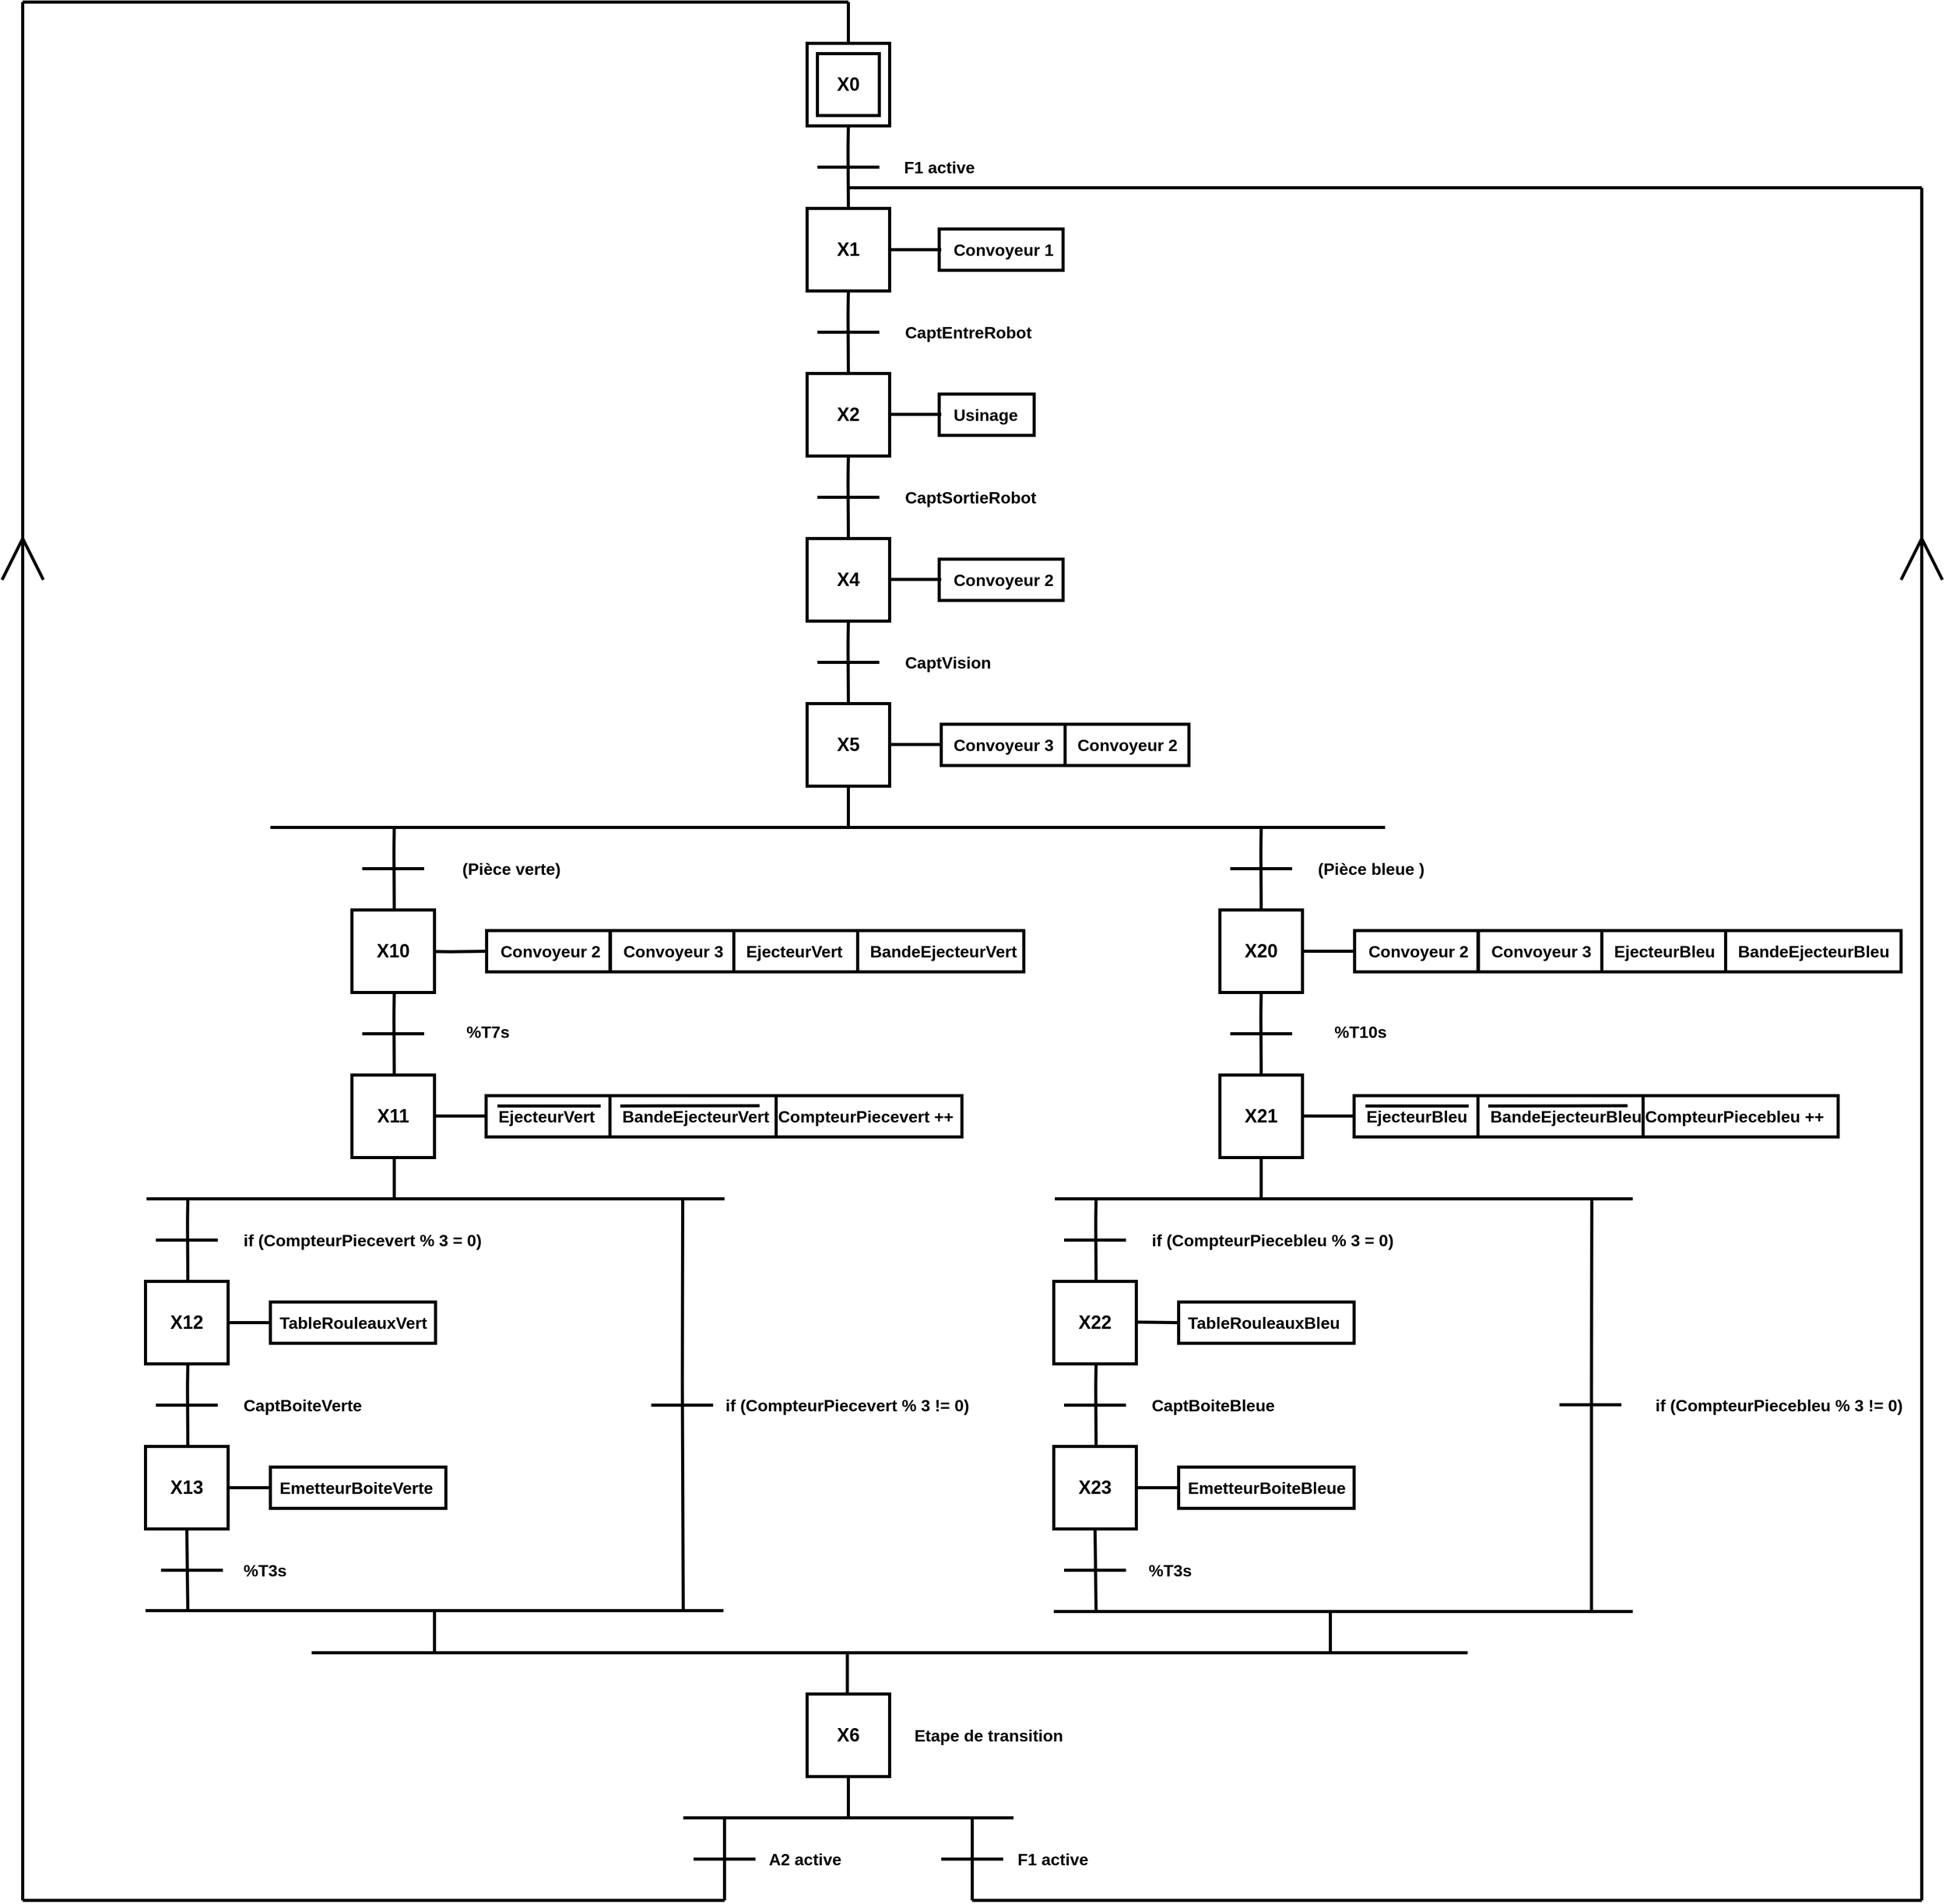 <mxfile version="12.9.14" type="github">
  <diagram id="Fqww_011EZnbAC1PvDVR" name="Page-1">
    <mxGraphModel dx="2903" dy="2167" grid="1" gridSize="10" guides="1" tooltips="1" connect="1" arrows="1" fold="1" page="1" pageScale="1" pageWidth="827" pageHeight="1169" math="0" shadow="0">
      <root>
        <object label="" id="0">
          <mxCell />
        </object>
        <mxCell id="1" parent="0" />
        <mxCell id="l0feJrEmPDSzG2131Ykb-13" value="" style="edgeStyle=orthogonalEdgeStyle;rounded=0;orthogonalLoop=1;jettySize=auto;html=1;strokeWidth=3;fontStyle=1" parent="1" target="pG-HJHoj7xEh51rD5Gyk-65" edge="1">
          <mxGeometry relative="1" as="geometry">
            <mxPoint x="10" y="-40" as="sourcePoint" />
          </mxGeometry>
        </mxCell>
        <mxCell id="uFdm-P2WvE3M775zOYVF-7" value="" style="rounded=0;whiteSpace=wrap;html=1;fillColor=none;gradientColor=none;strokeWidth=3;fontStyle=1" parent="1" vertex="1">
          <mxGeometry x="129.0" y="-60" width="120" height="40" as="geometry" />
        </mxCell>
        <mxCell id="pG-HJHoj7xEh51rD5Gyk-8" value="" style="group;strokeWidth=3;fontStyle=1" parent="1" vertex="1" connectable="0">
          <mxGeometry x="320" y="-920" width="80" height="80" as="geometry" />
        </mxCell>
        <mxCell id="pG-HJHoj7xEh51rD5Gyk-7" value="" style="whiteSpace=wrap;html=1;aspect=fixed;strokeWidth=3;fontStyle=1" parent="pG-HJHoj7xEh51rD5Gyk-8" vertex="1">
          <mxGeometry width="80" height="80" as="geometry" />
        </mxCell>
        <mxCell id="pG-HJHoj7xEh51rD5Gyk-1" value="" style="whiteSpace=wrap;html=1;aspect=fixed;strokeWidth=3;fontStyle=1" parent="pG-HJHoj7xEh51rD5Gyk-8" vertex="1">
          <mxGeometry x="10" y="10" width="60" height="60" as="geometry" />
        </mxCell>
        <mxCell id="pG-HJHoj7xEh51rD5Gyk-20" value="&lt;font size=&quot;1&quot;&gt;&lt;span style=&quot;font-size: 18px&quot;&gt;X0&lt;/span&gt;&lt;/font&gt;" style="text;html=1;strokeColor=none;fillColor=none;align=center;verticalAlign=middle;whiteSpace=wrap;rounded=0;strokeWidth=3;fontStyle=1" parent="pG-HJHoj7xEh51rD5Gyk-8" vertex="1">
          <mxGeometry x="20" y="30" width="40" height="20" as="geometry" />
        </mxCell>
        <mxCell id="pG-HJHoj7xEh51rD5Gyk-9" value="" style="endArrow=none;html=1;entryX=0.5;entryY=1;entryDx=0;entryDy=0;exitX=0.5;exitY=0;exitDx=0;exitDy=0;strokeWidth=3;fontStyle=1" parent="1" source="pG-HJHoj7xEh51rD5Gyk-10" target="pG-HJHoj7xEh51rD5Gyk-7" edge="1">
          <mxGeometry width="50" height="50" relative="1" as="geometry">
            <mxPoint x="360" y="-800" as="sourcePoint" />
            <mxPoint x="359.66" y="-840" as="targetPoint" />
            <Array as="points">
              <mxPoint x="359.66" y="-820" />
            </Array>
          </mxGeometry>
        </mxCell>
        <mxCell id="pG-HJHoj7xEh51rD5Gyk-10" value="" style="whiteSpace=wrap;html=1;aspect=fixed;strokeWidth=3;fontStyle=1" parent="1" vertex="1">
          <mxGeometry x="320.0" y="-760" width="80" height="80" as="geometry" />
        </mxCell>
        <mxCell id="pG-HJHoj7xEh51rD5Gyk-11" value="" style="endArrow=none;html=1;strokeWidth=3;fontStyle=1" parent="1" edge="1">
          <mxGeometry width="50" height="50" relative="1" as="geometry">
            <mxPoint x="330" y="-800" as="sourcePoint" />
            <mxPoint x="390" y="-800" as="targetPoint" />
          </mxGeometry>
        </mxCell>
        <mxCell id="pG-HJHoj7xEh51rD5Gyk-12" value="" style="endArrow=none;html=1;entryX=0.5;entryY=1;entryDx=0;entryDy=0;exitX=0.5;exitY=0;exitDx=0;exitDy=0;strokeWidth=3;fontStyle=1" parent="1" source="pG-HJHoj7xEh51rD5Gyk-13" edge="1">
          <mxGeometry width="50" height="50" relative="1" as="geometry">
            <mxPoint x="360" y="-640" as="sourcePoint" />
            <mxPoint x="360" y="-680" as="targetPoint" />
            <Array as="points">
              <mxPoint x="359.66" y="-660" />
            </Array>
          </mxGeometry>
        </mxCell>
        <mxCell id="pG-HJHoj7xEh51rD5Gyk-13" value="" style="whiteSpace=wrap;html=1;aspect=fixed;strokeWidth=3;fontStyle=1" parent="1" vertex="1">
          <mxGeometry x="320.0" y="-600" width="80" height="80" as="geometry" />
        </mxCell>
        <mxCell id="pG-HJHoj7xEh51rD5Gyk-14" value="" style="endArrow=none;html=1;strokeWidth=3;fontStyle=1" parent="1" edge="1">
          <mxGeometry width="50" height="50" relative="1" as="geometry">
            <mxPoint x="330" y="-640" as="sourcePoint" />
            <mxPoint x="390" y="-640" as="targetPoint" />
          </mxGeometry>
        </mxCell>
        <mxCell id="pG-HJHoj7xEh51rD5Gyk-19" value="&lt;font style=&quot;font-size: 16px&quot;&gt;F1 active&lt;/font&gt;" style="text;html=1;strokeColor=none;fillColor=none;align=left;verticalAlign=middle;whiteSpace=wrap;rounded=0;strokeWidth=3;fontStyle=1" parent="1" vertex="1">
          <mxGeometry x="412" y="-810" width="148" height="20" as="geometry" />
        </mxCell>
        <mxCell id="pG-HJHoj7xEh51rD5Gyk-21" value="&lt;font size=&quot;1&quot;&gt;&lt;span style=&quot;font-size: 18px&quot;&gt;X1&lt;/span&gt;&lt;/font&gt;" style="text;html=1;strokeColor=none;fillColor=none;align=center;verticalAlign=middle;whiteSpace=wrap;rounded=0;strokeWidth=3;fontStyle=1" parent="1" vertex="1">
          <mxGeometry x="340" y="-730" width="40" height="20" as="geometry" />
        </mxCell>
        <mxCell id="pG-HJHoj7xEh51rD5Gyk-22" value="&lt;font size=&quot;1&quot;&gt;&lt;span style=&quot;font-size: 18px&quot;&gt;X2&lt;/span&gt;&lt;/font&gt;" style="text;html=1;strokeColor=none;fillColor=none;align=center;verticalAlign=middle;whiteSpace=wrap;rounded=0;strokeWidth=3;fontStyle=1" parent="1" vertex="1">
          <mxGeometry x="340" y="-570" width="40" height="20" as="geometry" />
        </mxCell>
        <mxCell id="pG-HJHoj7xEh51rD5Gyk-28" value="" style="endArrow=none;html=1;strokeWidth=3;exitX=0.5;exitY=0;exitDx=0;exitDy=0;fontStyle=1" parent="1" source="pG-HJHoj7xEh51rD5Gyk-7" edge="1">
          <mxGeometry width="50" height="50" relative="1" as="geometry">
            <mxPoint x="362" y="-930" as="sourcePoint" />
            <mxPoint x="360" y="-960" as="targetPoint" />
          </mxGeometry>
        </mxCell>
        <mxCell id="pG-HJHoj7xEh51rD5Gyk-30" value="" style="endArrow=none;html=1;strokeWidth=3;fontStyle=1" parent="1" edge="1">
          <mxGeometry width="50" height="50" relative="1" as="geometry">
            <mxPoint x="-440" y="-960" as="sourcePoint" />
            <mxPoint x="360" y="-960" as="targetPoint" />
          </mxGeometry>
        </mxCell>
        <mxCell id="pG-HJHoj7xEh51rD5Gyk-32" value="&lt;font style=&quot;font-size: 16px&quot;&gt;Convoyeur 1&lt;/font&gt;" style="text;html=1;strokeColor=none;fillColor=none;align=left;verticalAlign=middle;whiteSpace=wrap;rounded=0;strokeWidth=3;fontStyle=1" parent="1" vertex="1">
          <mxGeometry x="460" y="-730" width="236" height="20" as="geometry" />
        </mxCell>
        <mxCell id="pG-HJHoj7xEh51rD5Gyk-33" value="" style="endArrow=none;html=1;strokeWidth=3;fontStyle=1" parent="1" edge="1">
          <mxGeometry width="50" height="50" relative="1" as="geometry">
            <mxPoint x="400" y="-720" as="sourcePoint" />
            <mxPoint x="450" y="-720" as="targetPoint" />
          </mxGeometry>
        </mxCell>
        <mxCell id="pG-HJHoj7xEh51rD5Gyk-35" value="&lt;font style=&quot;font-size: 16px&quot;&gt;CaptEntreRobot&lt;br&gt;&lt;/font&gt;" style="text;html=1;strokeColor=none;fillColor=none;align=left;verticalAlign=middle;whiteSpace=wrap;rounded=0;strokeWidth=3;fontStyle=1" parent="1" vertex="1">
          <mxGeometry x="413" y="-650" width="236" height="20" as="geometry" />
        </mxCell>
        <mxCell id="pG-HJHoj7xEh51rD5Gyk-36" value="" style="endArrow=none;html=1;strokeWidth=3;fontStyle=1" parent="1" edge="1">
          <mxGeometry width="50" height="50" relative="1" as="geometry">
            <mxPoint x="400" y="-560.34" as="sourcePoint" />
            <mxPoint x="450" y="-560.34" as="targetPoint" />
          </mxGeometry>
        </mxCell>
        <mxCell id="pG-HJHoj7xEh51rD5Gyk-37" value="&lt;font style=&quot;font-size: 16px&quot;&gt;Usinage&lt;/font&gt;" style="text;html=1;strokeColor=none;fillColor=none;align=left;verticalAlign=middle;whiteSpace=wrap;rounded=0;strokeWidth=3;fontStyle=1" parent="1" vertex="1">
          <mxGeometry x="460" y="-570" width="80" height="20" as="geometry" />
        </mxCell>
        <mxCell id="pG-HJHoj7xEh51rD5Gyk-39" value="" style="endArrow=none;html=1;entryX=0.5;entryY=1;entryDx=0;entryDy=0;exitX=0.5;exitY=0;exitDx=0;exitDy=0;strokeWidth=3;fontStyle=1" parent="1" source="pG-HJHoj7xEh51rD5Gyk-40" edge="1">
          <mxGeometry width="50" height="50" relative="1" as="geometry">
            <mxPoint x="360" y="-480" as="sourcePoint" />
            <mxPoint x="360" y="-520.0" as="targetPoint" />
            <Array as="points">
              <mxPoint x="359.66" y="-500" />
            </Array>
          </mxGeometry>
        </mxCell>
        <mxCell id="pG-HJHoj7xEh51rD5Gyk-40" value="" style="whiteSpace=wrap;html=1;aspect=fixed;strokeWidth=3;fontStyle=1" parent="1" vertex="1">
          <mxGeometry x="320.0" y="-440" width="80" height="80" as="geometry" />
        </mxCell>
        <mxCell id="pG-HJHoj7xEh51rD5Gyk-41" value="" style="endArrow=none;html=1;strokeWidth=3;fontStyle=1" parent="1" edge="1">
          <mxGeometry width="50" height="50" relative="1" as="geometry">
            <mxPoint x="330" y="-480.0" as="sourcePoint" />
            <mxPoint x="390" y="-480.0" as="targetPoint" />
          </mxGeometry>
        </mxCell>
        <mxCell id="pG-HJHoj7xEh51rD5Gyk-42" value="&lt;font size=&quot;1&quot;&gt;&lt;span style=&quot;font-size: 18px&quot;&gt;X4&lt;/span&gt;&lt;/font&gt;" style="text;html=1;strokeColor=none;fillColor=none;align=center;verticalAlign=middle;whiteSpace=wrap;rounded=0;strokeWidth=3;fontStyle=1" parent="1" vertex="1">
          <mxGeometry x="340" y="-410" width="40" height="20" as="geometry" />
        </mxCell>
        <mxCell id="pG-HJHoj7xEh51rD5Gyk-43" value="&lt;font style=&quot;font-size: 16px&quot;&gt;CaptSortieRobot&lt;br&gt;&lt;/font&gt;" style="text;html=1;strokeColor=none;fillColor=none;align=left;verticalAlign=middle;whiteSpace=wrap;rounded=0;strokeWidth=3;fontStyle=1" parent="1" vertex="1">
          <mxGeometry x="413" y="-490" width="236" height="20" as="geometry" />
        </mxCell>
        <mxCell id="pG-HJHoj7xEh51rD5Gyk-44" value="" style="endArrow=none;html=1;strokeWidth=3;fontStyle=1" parent="1" edge="1">
          <mxGeometry width="50" height="50" relative="1" as="geometry">
            <mxPoint x="400" y="-400.34" as="sourcePoint" />
            <mxPoint x="450" y="-400.34" as="targetPoint" />
          </mxGeometry>
        </mxCell>
        <mxCell id="pG-HJHoj7xEh51rD5Gyk-45" value="&lt;font style=&quot;font-size: 16px&quot;&gt;Convoyeur 2&lt;/font&gt;" style="text;html=1;strokeColor=none;fillColor=none;align=left;verticalAlign=middle;whiteSpace=wrap;rounded=0;strokeWidth=3;fontStyle=1" parent="1" vertex="1">
          <mxGeometry x="460" y="-410" width="110" height="20" as="geometry" />
        </mxCell>
        <mxCell id="pG-HJHoj7xEh51rD5Gyk-56" value="" style="endArrow=none;html=1;strokeWidth=3;entryX=0.5;entryY=1;entryDx=0;entryDy=0;fontStyle=1" parent="1" target="pG-HJHoj7xEh51rD5Gyk-47" edge="1">
          <mxGeometry width="50" height="50" relative="1" as="geometry">
            <mxPoint x="360" y="-160" as="sourcePoint" />
            <mxPoint x="370" y="-180" as="targetPoint" />
          </mxGeometry>
        </mxCell>
        <mxCell id="pG-HJHoj7xEh51rD5Gyk-58" value="" style="endArrow=none;html=1;strokeWidth=3;fontStyle=1" parent="1" edge="1">
          <mxGeometry width="50" height="50" relative="1" as="geometry">
            <mxPoint x="-200" y="-160" as="sourcePoint" />
            <mxPoint x="880" y="-160" as="targetPoint" />
          </mxGeometry>
        </mxCell>
        <mxCell id="pG-HJHoj7xEh51rD5Gyk-59" value="" style="endArrow=none;html=1;entryX=0.5;entryY=1;entryDx=0;entryDy=0;exitX=0.5;exitY=0;exitDx=0;exitDy=0;strokeWidth=3;fontStyle=1" parent="1" edge="1">
          <mxGeometry width="50" height="50" relative="1" as="geometry">
            <mxPoint x="-80" y="-80" as="sourcePoint" />
            <mxPoint x="-80" y="-160" as="targetPoint" />
            <Array as="points">
              <mxPoint x="-80.34" y="-140" />
            </Array>
          </mxGeometry>
        </mxCell>
        <mxCell id="pG-HJHoj7xEh51rD5Gyk-60" value="" style="whiteSpace=wrap;html=1;aspect=fixed;strokeWidth=3;fontStyle=1" parent="1" vertex="1">
          <mxGeometry x="-121.0" y="-80" width="80" height="80" as="geometry" />
        </mxCell>
        <mxCell id="pG-HJHoj7xEh51rD5Gyk-61" value="" style="endArrow=none;html=1;strokeWidth=3;fontStyle=1" parent="1" edge="1">
          <mxGeometry width="50" height="50" relative="1" as="geometry">
            <mxPoint x="-111" y="-120" as="sourcePoint" />
            <mxPoint x="-51" y="-120" as="targetPoint" />
          </mxGeometry>
        </mxCell>
        <mxCell id="pG-HJHoj7xEh51rD5Gyk-62" value="" style="endArrow=none;html=1;entryX=0.5;entryY=1;entryDx=0;entryDy=0;exitX=0.5;exitY=0;exitDx=0;exitDy=0;strokeWidth=3;fontStyle=1" parent="1" edge="1">
          <mxGeometry width="50" height="50" relative="1" as="geometry">
            <mxPoint x="-80" y="80" as="sourcePoint" />
            <mxPoint x="-80" as="targetPoint" />
            <Array as="points">
              <mxPoint x="-80.34" y="20" />
            </Array>
          </mxGeometry>
        </mxCell>
        <mxCell id="pG-HJHoj7xEh51rD5Gyk-63" value="" style="whiteSpace=wrap;html=1;aspect=fixed;strokeWidth=3;fontStyle=1" parent="1" vertex="1">
          <mxGeometry x="-121.0" y="80" width="80" height="80" as="geometry" />
        </mxCell>
        <mxCell id="pG-HJHoj7xEh51rD5Gyk-64" value="" style="endArrow=none;html=1;strokeWidth=3;fontStyle=1" parent="1" edge="1">
          <mxGeometry width="50" height="50" relative="1" as="geometry">
            <mxPoint x="-111" y="40" as="sourcePoint" />
            <mxPoint x="-51" y="40" as="targetPoint" />
          </mxGeometry>
        </mxCell>
        <mxCell id="pG-HJHoj7xEh51rD5Gyk-65" value="&lt;font size=&quot;1&quot;&gt;&lt;span style=&quot;font-size: 18px&quot;&gt;X10&lt;/span&gt;&lt;/font&gt;" style="text;html=1;strokeColor=none;fillColor=none;align=center;verticalAlign=middle;whiteSpace=wrap;rounded=0;strokeWidth=3;fontStyle=1" parent="1" vertex="1">
          <mxGeometry x="-101" y="-50" width="40" height="20" as="geometry" />
        </mxCell>
        <mxCell id="pG-HJHoj7xEh51rD5Gyk-66" value="&lt;font size=&quot;1&quot;&gt;&lt;span style=&quot;font-size: 18px&quot;&gt;X11&lt;/span&gt;&lt;/font&gt;" style="text;html=1;strokeColor=none;fillColor=none;align=center;verticalAlign=middle;whiteSpace=wrap;rounded=0;strokeWidth=3;fontStyle=1" parent="1" vertex="1">
          <mxGeometry x="-101" y="110" width="40" height="20" as="geometry" />
        </mxCell>
        <mxCell id="pG-HJHoj7xEh51rD5Gyk-67" value="&lt;span style=&quot;font-size: 16px&quot;&gt;(Pièce verte)&lt;/span&gt;" style="text;html=1;strokeColor=none;fillColor=none;align=left;verticalAlign=middle;whiteSpace=wrap;rounded=0;strokeWidth=3;fontStyle=1" parent="1" vertex="1">
          <mxGeometry x="-16" y="-130" width="205" height="20" as="geometry" />
        </mxCell>
        <mxCell id="pG-HJHoj7xEh51rD5Gyk-70" value="" style="endArrow=none;html=1;entryX=0.5;entryY=1;entryDx=0;entryDy=0;exitX=0.5;exitY=0;exitDx=0;exitDy=0;strokeWidth=3;fontStyle=1" parent="1" source="pG-HJHoj7xEh51rD5Gyk-71" edge="1">
          <mxGeometry width="50" height="50" relative="1" as="geometry">
            <mxPoint x="760" y="-120" as="sourcePoint" />
            <mxPoint x="760" y="-160" as="targetPoint" />
            <Array as="points">
              <mxPoint x="759.66" y="-140" />
            </Array>
          </mxGeometry>
        </mxCell>
        <mxCell id="pG-HJHoj7xEh51rD5Gyk-71" value="" style="whiteSpace=wrap;html=1;aspect=fixed;strokeWidth=3;fontStyle=1" parent="1" vertex="1">
          <mxGeometry x="720.0" y="-80" width="80" height="80" as="geometry" />
        </mxCell>
        <mxCell id="pG-HJHoj7xEh51rD5Gyk-72" value="" style="endArrow=none;html=1;strokeWidth=3;fontStyle=1" parent="1" edge="1">
          <mxGeometry width="50" height="50" relative="1" as="geometry">
            <mxPoint x="730" y="-120" as="sourcePoint" />
            <mxPoint x="790" y="-120" as="targetPoint" />
          </mxGeometry>
        </mxCell>
        <mxCell id="pG-HJHoj7xEh51rD5Gyk-73" value="" style="endArrow=none;html=1;entryX=0.5;entryY=1;entryDx=0;entryDy=0;exitX=0.5;exitY=0;exitDx=0;exitDy=0;strokeWidth=3;fontStyle=1" parent="1" source="pG-HJHoj7xEh51rD5Gyk-74" edge="1">
          <mxGeometry width="50" height="50" relative="1" as="geometry">
            <mxPoint x="760" y="40" as="sourcePoint" />
            <mxPoint x="760" as="targetPoint" />
            <Array as="points">
              <mxPoint x="759.66" y="20" />
            </Array>
          </mxGeometry>
        </mxCell>
        <mxCell id="pG-HJHoj7xEh51rD5Gyk-74" value="" style="whiteSpace=wrap;html=1;aspect=fixed;strokeWidth=3;fontStyle=1" parent="1" vertex="1">
          <mxGeometry x="720.0" y="80" width="80" height="80" as="geometry" />
        </mxCell>
        <mxCell id="pG-HJHoj7xEh51rD5Gyk-75" value="" style="endArrow=none;html=1;strokeWidth=3;fontStyle=1" parent="1" edge="1">
          <mxGeometry width="50" height="50" relative="1" as="geometry">
            <mxPoint x="730" y="40" as="sourcePoint" />
            <mxPoint x="790" y="40" as="targetPoint" />
          </mxGeometry>
        </mxCell>
        <mxCell id="pG-HJHoj7xEh51rD5Gyk-76" value="&lt;font size=&quot;1&quot;&gt;&lt;span style=&quot;font-size: 18px&quot;&gt;X20&lt;/span&gt;&lt;/font&gt;" style="text;html=1;strokeColor=none;fillColor=none;align=center;verticalAlign=middle;whiteSpace=wrap;rounded=0;strokeWidth=3;fontStyle=1" parent="1" vertex="1">
          <mxGeometry x="740" y="-50" width="40" height="20" as="geometry" />
        </mxCell>
        <mxCell id="pG-HJHoj7xEh51rD5Gyk-77" value="&lt;font size=&quot;1&quot;&gt;&lt;span style=&quot;font-size: 18px&quot;&gt;X21&lt;/span&gt;&lt;/font&gt;" style="text;html=1;strokeColor=none;fillColor=none;align=center;verticalAlign=middle;whiteSpace=wrap;rounded=0;strokeWidth=3;fontStyle=1" parent="1" vertex="1">
          <mxGeometry x="740" y="110" width="40" height="20" as="geometry" />
        </mxCell>
        <mxCell id="pG-HJHoj7xEh51rD5Gyk-78" value="&lt;font style=&quot;font-size: 16px&quot;&gt;(Pièce bleue )&lt;br&gt;&lt;/font&gt;" style="text;html=1;strokeColor=none;fillColor=none;align=left;verticalAlign=middle;whiteSpace=wrap;rounded=0;strokeWidth=3;fontStyle=1" parent="1" vertex="1">
          <mxGeometry x="813" y="-130" width="236" height="20" as="geometry" />
        </mxCell>
        <mxCell id="pG-HJHoj7xEh51rD5Gyk-81" value="" style="endArrow=none;html=1;strokeWidth=3;fontStyle=1" parent="1" edge="1">
          <mxGeometry width="50" height="50" relative="1" as="geometry">
            <mxPoint x="-440" y="880" as="sourcePoint" />
            <mxPoint x="-440" y="-960" as="targetPoint" />
          </mxGeometry>
        </mxCell>
        <mxCell id="pG-HJHoj7xEh51rD5Gyk-82" value="" style="endArrow=none;html=1;strokeWidth=3;fontStyle=1" parent="1" edge="1">
          <mxGeometry width="50" height="50" relative="1" as="geometry">
            <mxPoint x="-460" y="-400" as="sourcePoint" />
            <mxPoint x="-440" y="-440" as="targetPoint" />
          </mxGeometry>
        </mxCell>
        <mxCell id="pG-HJHoj7xEh51rD5Gyk-83" value="" style="endArrow=none;html=1;strokeWidth=3;fontStyle=1" parent="1" edge="1">
          <mxGeometry width="50" height="50" relative="1" as="geometry">
            <mxPoint x="-420" y="-400" as="sourcePoint" />
            <mxPoint x="-440" y="-440" as="targetPoint" />
          </mxGeometry>
        </mxCell>
        <mxCell id="uFdm-P2WvE3M775zOYVF-3" value="" style="rounded=0;whiteSpace=wrap;html=1;fillColor=none;gradientColor=none;strokeWidth=3;fontStyle=1" parent="1" vertex="1">
          <mxGeometry x="448.0" y="-420" width="120" height="40" as="geometry" />
        </mxCell>
        <mxCell id="uFdm-P2WvE3M775zOYVF-4" value="" style="rounded=0;whiteSpace=wrap;html=1;fillColor=none;gradientColor=none;strokeWidth=3;fontStyle=1" parent="1" vertex="1">
          <mxGeometry x="448" y="-580" width="92" height="40" as="geometry" />
        </mxCell>
        <mxCell id="uFdm-P2WvE3M775zOYVF-5" value="" style="rounded=0;whiteSpace=wrap;html=1;fillColor=none;gradientColor=none;strokeWidth=3;fontStyle=1" parent="1" vertex="1">
          <mxGeometry x="448.0" y="-740" width="120" height="40" as="geometry" />
        </mxCell>
        <mxCell id="uFdm-P2WvE3M775zOYVF-6" value="&lt;font style=&quot;font-size: 16px&quot;&gt;Convoyeur 3&lt;/font&gt;" style="text;html=1;strokeColor=none;fillColor=none;align=left;verticalAlign=middle;whiteSpace=wrap;rounded=0;strokeWidth=3;fontStyle=1" parent="1" vertex="1">
          <mxGeometry x="140" y="-50" width="100" height="20" as="geometry" />
        </mxCell>
        <mxCell id="uFdm-P2WvE3M775zOYVF-8" value="" style="rounded=0;whiteSpace=wrap;html=1;fillColor=none;gradientColor=none;strokeWidth=3;fontStyle=1" parent="1" vertex="1">
          <mxGeometry x="249" y="-60" width="120" height="40" as="geometry" />
        </mxCell>
        <mxCell id="uFdm-P2WvE3M775zOYVF-9" value="" style="endArrow=none;html=1;strokeWidth=3;entryX=0.5;entryY=1;entryDx=0;entryDy=0;fontStyle=1" parent="1" edge="1">
          <mxGeometry width="50" height="50" relative="1" as="geometry">
            <mxPoint x="-80" y="200" as="sourcePoint" />
            <mxPoint x="-80" y="160" as="targetPoint" />
          </mxGeometry>
        </mxCell>
        <mxCell id="uFdm-P2WvE3M775zOYVF-13" value="" style="endArrow=none;html=1;strokeWidth=3;fontStyle=1" parent="1" edge="1">
          <mxGeometry width="50" height="50" relative="1" as="geometry">
            <mxPoint x="-320" y="200" as="sourcePoint" />
            <mxPoint x="240" y="200" as="targetPoint" />
          </mxGeometry>
        </mxCell>
        <mxCell id="uFdm-P2WvE3M775zOYVF-15" value="" style="endArrow=none;html=1;entryX=0.5;entryY=1;entryDx=0;entryDy=0;exitX=0.5;exitY=0;exitDx=0;exitDy=0;strokeWidth=3;fontStyle=1" parent="1" edge="1">
          <mxGeometry width="50" height="50" relative="1" as="geometry">
            <mxPoint x="-280.0" y="280" as="sourcePoint" />
            <mxPoint x="-280.0" y="200" as="targetPoint" />
            <Array as="points">
              <mxPoint x="-280.34" y="220" />
            </Array>
          </mxGeometry>
        </mxCell>
        <mxCell id="uFdm-P2WvE3M775zOYVF-16" value="" style="whiteSpace=wrap;html=1;aspect=fixed;strokeWidth=3;fontStyle=1" parent="1" vertex="1">
          <mxGeometry x="-321.0" y="280" width="80" height="80" as="geometry" />
        </mxCell>
        <mxCell id="uFdm-P2WvE3M775zOYVF-17" value="" style="endArrow=none;html=1;strokeWidth=3;fontStyle=1" parent="1" edge="1">
          <mxGeometry width="50" height="50" relative="1" as="geometry">
            <mxPoint x="-311" y="240" as="sourcePoint" />
            <mxPoint x="-251" y="240" as="targetPoint" />
          </mxGeometry>
        </mxCell>
        <mxCell id="uFdm-P2WvE3M775zOYVF-18" value="" style="endArrow=none;html=1;entryX=0.5;entryY=1;entryDx=0;entryDy=0;exitX=0.5;exitY=0;exitDx=0;exitDy=0;strokeWidth=3;fontStyle=1" parent="1" edge="1">
          <mxGeometry width="50" height="50" relative="1" as="geometry">
            <mxPoint x="-280.0" y="440" as="sourcePoint" />
            <mxPoint x="-280.0" y="360" as="targetPoint" />
            <Array as="points">
              <mxPoint x="-280.34" y="380" />
            </Array>
          </mxGeometry>
        </mxCell>
        <mxCell id="uFdm-P2WvE3M775zOYVF-19" value="" style="endArrow=none;html=1;strokeWidth=3;fontStyle=1" parent="1" edge="1">
          <mxGeometry width="50" height="50" relative="1" as="geometry">
            <mxPoint x="-311" y="400" as="sourcePoint" />
            <mxPoint x="-251" y="400" as="targetPoint" />
          </mxGeometry>
        </mxCell>
        <mxCell id="uFdm-P2WvE3M775zOYVF-20" value="&lt;font size=&quot;1&quot;&gt;&lt;span style=&quot;font-size: 18px&quot;&gt;X12&lt;/span&gt;&lt;/font&gt;" style="text;html=1;strokeColor=none;fillColor=none;align=center;verticalAlign=middle;whiteSpace=wrap;rounded=0;strokeWidth=3;fontStyle=1" parent="1" vertex="1">
          <mxGeometry x="-301" y="310" width="40" height="20" as="geometry" />
        </mxCell>
        <mxCell id="uFdm-P2WvE3M775zOYVF-21" value="&lt;span style=&quot;font-family: monospace ; font-size: 0px&quot;&gt;%3CmxGraphModel%3E%3Croot%3E%3CmxCell%20id%3D%220%22%2F%3E%3CmxCell%20id%3D%221%22%20parent%3D%220%22%2F%3E%3CmxCell%20id%3D%222%22%20value%3D%22%26lt%3Bspan%20style%3D%26quot%3Bfont-size%3A%2016px%26quot%3B%26gt%3BCompteurPiecevert%20%2B%2B%26lt%3B%2Fspan%26gt%3B%22%20style%3D%22text%3Bhtml%3D1%3BstrokeColor%3Dnone%3BfillColor%3Dnone%3Balign%3Dleft%3BverticalAlign%3Dmiddle%3BwhiteSpace%3Dwrap%3Brounded%3D0%3B%22%20vertex%3D%221%22%20parent%3D%221%22%3E%3CmxGeometry%20x%3D%22-10%22%20y%3D%22310%22%20width%3D%22170%22%20height%3D%2220%22%20as%3D%22geometry%22%2F%3E%3C%2FmxCell%3E%3C%2Froot%3E%3C%2FmxGraphModel%3E&lt;/span&gt;" style="text;html=1;strokeColor=none;fillColor=none;align=left;verticalAlign=middle;whiteSpace=wrap;rounded=0;strokeWidth=3;fontStyle=1" parent="1" vertex="1">
          <mxGeometry x="-228" y="230" width="188" height="20" as="geometry" />
        </mxCell>
        <mxCell id="uFdm-P2WvE3M775zOYVF-22" value="&lt;font style=&quot;font-size: 16px&quot;&gt;CaptBoiteVerte&lt;br&gt;&lt;/font&gt;" style="text;html=1;strokeColor=none;fillColor=none;align=left;verticalAlign=middle;whiteSpace=wrap;rounded=0;strokeWidth=3;fontStyle=1" parent="1" vertex="1">
          <mxGeometry x="-228" y="390" width="128" height="20" as="geometry" />
        </mxCell>
        <mxCell id="uFdm-P2WvE3M775zOYVF-26" value="" style="endArrow=none;html=1;strokeWidth=3;fontStyle=1" parent="1" edge="1">
          <mxGeometry width="50" height="50" relative="1" as="geometry">
            <mxPoint x="200" y="600" as="sourcePoint" />
            <mxPoint x="199.5" y="200" as="targetPoint" />
            <Array as="points">
              <mxPoint x="199.16" y="380" />
            </Array>
          </mxGeometry>
        </mxCell>
        <mxCell id="uFdm-P2WvE3M775zOYVF-31" value="" style="endArrow=none;html=1;strokeWidth=3;fontStyle=1" parent="1" edge="1">
          <mxGeometry width="50" height="50" relative="1" as="geometry">
            <mxPoint x="-321" y="599.17" as="sourcePoint" />
            <mxPoint x="239" y="599.17" as="targetPoint" />
          </mxGeometry>
        </mxCell>
        <mxCell id="uFdm-P2WvE3M775zOYVF-46" value="" style="endArrow=none;html=1;strokeWidth=3;fontStyle=1" parent="1" edge="1">
          <mxGeometry width="50" height="50" relative="1" as="geometry">
            <mxPoint x="-160" y="640" as="sourcePoint" />
            <mxPoint x="960" y="640" as="targetPoint" />
          </mxGeometry>
        </mxCell>
        <mxCell id="uFdm-P2WvE3M775zOYVF-48" value="" style="endArrow=none;html=1;strokeWidth=3;entryX=0.5;entryY=1;entryDx=0;entryDy=0;fontStyle=1" parent="1" edge="1">
          <mxGeometry width="50" height="50" relative="1" as="geometry">
            <mxPoint x="359" y="680" as="sourcePoint" />
            <mxPoint x="359" y="640" as="targetPoint" />
          </mxGeometry>
        </mxCell>
        <mxCell id="uFdm-P2WvE3M775zOYVF-52" value="" style="endArrow=none;html=1;strokeWidth=3;entryX=0.5;entryY=1;entryDx=0;entryDy=0;fontStyle=1" parent="1" edge="1">
          <mxGeometry width="50" height="50" relative="1" as="geometry">
            <mxPoint x="760" y="200" as="sourcePoint" />
            <mxPoint x="760" y="160" as="targetPoint" />
          </mxGeometry>
        </mxCell>
        <mxCell id="uFdm-P2WvE3M775zOYVF-53" value="" style="endArrow=none;html=1;strokeWidth=3;fontStyle=1" parent="1" edge="1">
          <mxGeometry width="50" height="50" relative="1" as="geometry">
            <mxPoint x="560" y="200" as="sourcePoint" />
            <mxPoint x="1120" y="200" as="targetPoint" />
          </mxGeometry>
        </mxCell>
        <mxCell id="uFdm-P2WvE3M775zOYVF-54" value="" style="endArrow=none;html=1;entryX=0.5;entryY=1;entryDx=0;entryDy=0;exitX=0.5;exitY=0;exitDx=0;exitDy=0;strokeWidth=3;fontStyle=1" parent="1" edge="1">
          <mxGeometry width="50" height="50" relative="1" as="geometry">
            <mxPoint x="600" y="280" as="sourcePoint" />
            <mxPoint x="600" y="200" as="targetPoint" />
            <Array as="points">
              <mxPoint x="599.66" y="220" />
            </Array>
          </mxGeometry>
        </mxCell>
        <mxCell id="uFdm-P2WvE3M775zOYVF-55" value="" style="whiteSpace=wrap;html=1;aspect=fixed;strokeWidth=3;fontStyle=1" parent="1" vertex="1">
          <mxGeometry x="559.0" y="280" width="80" height="80" as="geometry" />
        </mxCell>
        <mxCell id="uFdm-P2WvE3M775zOYVF-56" value="" style="endArrow=none;html=1;strokeWidth=3;fontStyle=1" parent="1" edge="1">
          <mxGeometry width="50" height="50" relative="1" as="geometry">
            <mxPoint x="569" y="240" as="sourcePoint" />
            <mxPoint x="629" y="240" as="targetPoint" />
          </mxGeometry>
        </mxCell>
        <mxCell id="uFdm-P2WvE3M775zOYVF-57" value="" style="endArrow=none;html=1;entryX=0.5;entryY=1;entryDx=0;entryDy=0;exitX=0.5;exitY=0;exitDx=0;exitDy=0;strokeWidth=3;fontStyle=1" parent="1" edge="1">
          <mxGeometry width="50" height="50" relative="1" as="geometry">
            <mxPoint x="600" y="440" as="sourcePoint" />
            <mxPoint x="600" y="360" as="targetPoint" />
            <Array as="points">
              <mxPoint x="599.66" y="380" />
            </Array>
          </mxGeometry>
        </mxCell>
        <mxCell id="uFdm-P2WvE3M775zOYVF-58" value="" style="endArrow=none;html=1;strokeWidth=3;fontStyle=1" parent="1" edge="1">
          <mxGeometry width="50" height="50" relative="1" as="geometry">
            <mxPoint x="569" y="400" as="sourcePoint" />
            <mxPoint x="629" y="400" as="targetPoint" />
          </mxGeometry>
        </mxCell>
        <mxCell id="uFdm-P2WvE3M775zOYVF-59" value="&lt;font size=&quot;1&quot;&gt;&lt;span style=&quot;font-size: 18px&quot;&gt;X22&lt;/span&gt;&lt;/font&gt;" style="text;html=1;strokeColor=none;fillColor=none;align=center;verticalAlign=middle;whiteSpace=wrap;rounded=0;strokeWidth=3;fontStyle=1" parent="1" vertex="1">
          <mxGeometry x="579" y="310" width="40" height="20" as="geometry" />
        </mxCell>
        <mxCell id="uFdm-P2WvE3M775zOYVF-65" value="" style="endArrow=none;html=1;strokeWidth=3;fontStyle=1" parent="1" edge="1">
          <mxGeometry width="50" height="50" relative="1" as="geometry">
            <mxPoint x="1080" y="600" as="sourcePoint" />
            <mxPoint x="1080.34" y="200" as="targetPoint" />
            <Array as="points">
              <mxPoint x="1080" y="380" />
            </Array>
          </mxGeometry>
        </mxCell>
        <mxCell id="uFdm-P2WvE3M775zOYVF-66" value="" style="endArrow=none;html=1;strokeWidth=3;fontStyle=1" parent="1" edge="1">
          <mxGeometry width="50" height="50" relative="1" as="geometry">
            <mxPoint x="1049" y="399.58" as="sourcePoint" />
            <mxPoint x="1109" y="399.58" as="targetPoint" />
          </mxGeometry>
        </mxCell>
        <mxCell id="uFdm-P2WvE3M775zOYVF-70" value="" style="endArrow=none;html=1;strokeWidth=3;fontStyle=1" parent="1" edge="1">
          <mxGeometry width="50" height="50" relative="1" as="geometry">
            <mxPoint x="559" y="600" as="sourcePoint" />
            <mxPoint x="1120" y="600" as="targetPoint" />
          </mxGeometry>
        </mxCell>
        <mxCell id="uFdm-P2WvE3M775zOYVF-75" value="&lt;font style=&quot;font-size: 16px&quot;&gt;&lt;br&gt;&lt;/font&gt;" style="text;html=1;strokeColor=none;fillColor=none;align=left;verticalAlign=middle;whiteSpace=wrap;rounded=0;strokeWidth=3;fontStyle=1" parent="1" vertex="1">
          <mxGeometry x="612" y="550" width="106" height="20" as="geometry" />
        </mxCell>
        <mxCell id="Xxqxk4Q40JCaoxF1TCv4-9" value="&lt;font style=&quot;font-size: 16px&quot;&gt;EjecteurVert&lt;/font&gt;" style="text;html=1;strokeColor=none;fillColor=none;align=left;verticalAlign=middle;whiteSpace=wrap;rounded=0;strokeWidth=3;fontStyle=1" parent="1" vertex="1">
          <mxGeometry x="259" y="-50" width="100" height="20" as="geometry" />
        </mxCell>
        <mxCell id="Xxqxk4Q40JCaoxF1TCv4-20" value="" style="rounded=0;whiteSpace=wrap;html=1;fillColor=none;gradientColor=none;strokeWidth=3;fontStyle=1" parent="1" vertex="1">
          <mxGeometry x="-200" y="300" width="160" height="40" as="geometry" />
        </mxCell>
        <mxCell id="Xxqxk4Q40JCaoxF1TCv4-21" value="&lt;font style=&quot;font-size: 16px&quot;&gt;TableRouleauxVert&lt;/font&gt;" style="text;html=1;strokeColor=none;fillColor=none;align=left;verticalAlign=middle;whiteSpace=wrap;rounded=0;strokeWidth=3;fontStyle=1" parent="1" vertex="1">
          <mxGeometry x="-193" y="310" width="140" height="20" as="geometry" />
        </mxCell>
        <mxCell id="Xxqxk4Q40JCaoxF1TCv4-22" value="" style="endArrow=none;html=1;strokeWidth=3;entryX=0;entryY=0.5;entryDx=0;entryDy=0;exitX=1;exitY=0.5;exitDx=0;exitDy=0;fontStyle=1" parent="1" source="uFdm-P2WvE3M775zOYVF-16" target="Xxqxk4Q40JCaoxF1TCv4-20" edge="1">
          <mxGeometry width="50" height="50" relative="1" as="geometry">
            <mxPoint x="-241" y="319.5" as="sourcePoint" />
            <mxPoint x="-200" y="319" as="targetPoint" />
          </mxGeometry>
        </mxCell>
        <mxCell id="Xxqxk4Q40JCaoxF1TCv4-41" value="" style="endArrow=none;html=1;strokeWidth=3;entryX=0;entryY=0.5;entryDx=0;entryDy=0;fontStyle=1" parent="1" edge="1">
          <mxGeometry width="50" height="50" relative="1" as="geometry">
            <mxPoint x="639" y="319.5" as="sourcePoint" />
            <mxPoint x="680" y="320" as="targetPoint" />
          </mxGeometry>
        </mxCell>
        <mxCell id="Xxqxk4Q40JCaoxF1TCv4-61" value="" style="whiteSpace=wrap;html=1;aspect=fixed;strokeWidth=3;fontStyle=1" parent="1" vertex="1">
          <mxGeometry x="559" y="440" width="80" height="80" as="geometry" />
        </mxCell>
        <mxCell id="Xxqxk4Q40JCaoxF1TCv4-62" value="&lt;font size=&quot;1&quot;&gt;&lt;span style=&quot;font-size: 18px&quot;&gt;X23&lt;/span&gt;&lt;/font&gt;" style="text;html=1;strokeColor=none;fillColor=none;align=center;verticalAlign=middle;whiteSpace=wrap;rounded=0;strokeWidth=3;fontStyle=1" parent="1" vertex="1">
          <mxGeometry x="579" y="470" width="40" height="20" as="geometry" />
        </mxCell>
        <mxCell id="Xxqxk4Q40JCaoxF1TCv4-63" value="" style="rounded=0;whiteSpace=wrap;html=1;fillColor=none;gradientColor=none;strokeWidth=3;fontStyle=1" parent="1" vertex="1">
          <mxGeometry x="680" y="460" width="170" height="40" as="geometry" />
        </mxCell>
        <mxCell id="Xxqxk4Q40JCaoxF1TCv4-64" value="&lt;font style=&quot;font-size: 16px&quot;&gt;EmetteurBoiteBleue&lt;/font&gt;" style="text;html=1;strokeColor=none;fillColor=none;align=left;verticalAlign=middle;whiteSpace=wrap;rounded=0;strokeWidth=3;fontStyle=1" parent="1" vertex="1">
          <mxGeometry x="687" y="470" width="140" height="20" as="geometry" />
        </mxCell>
        <mxCell id="Xxqxk4Q40JCaoxF1TCv4-65" value="" style="endArrow=none;html=1;strokeWidth=3;entryX=0;entryY=0.5;entryDx=0;entryDy=0;exitX=1;exitY=0.5;exitDx=0;exitDy=0;fontStyle=1" parent="1" source="Xxqxk4Q40JCaoxF1TCv4-61" target="Xxqxk4Q40JCaoxF1TCv4-63" edge="1">
          <mxGeometry width="50" height="50" relative="1" as="geometry">
            <mxPoint x="639" y="479.5" as="sourcePoint" />
            <mxPoint x="680" y="479" as="targetPoint" />
          </mxGeometry>
        </mxCell>
        <mxCell id="Xxqxk4Q40JCaoxF1TCv4-66" value="" style="endArrow=none;html=1;strokeWidth=3;fontStyle=1" parent="1" edge="1">
          <mxGeometry width="50" height="50" relative="1" as="geometry">
            <mxPoint x="569" y="560" as="sourcePoint" />
            <mxPoint x="629" y="560" as="targetPoint" />
          </mxGeometry>
        </mxCell>
        <mxCell id="Xxqxk4Q40JCaoxF1TCv4-67" value="&lt;font style=&quot;font-size: 16px&quot;&gt;%T3s&lt;br&gt;&lt;/font&gt;" style="text;html=1;strokeColor=none;fillColor=none;align=left;verticalAlign=middle;whiteSpace=wrap;rounded=0;strokeWidth=3;fontStyle=1" parent="1" vertex="1">
          <mxGeometry x="649" y="550" width="52" height="20" as="geometry" />
        </mxCell>
        <mxCell id="pG-HJHoj7xEh51rD5Gyk-54" value="" style="group;strokeWidth=3;fontStyle=1" parent="1" vertex="1" connectable="0">
          <mxGeometry x="320.0" y="-340" width="496.0" height="140" as="geometry" />
        </mxCell>
        <mxCell id="pG-HJHoj7xEh51rD5Gyk-46" value="" style="endArrow=none;html=1;entryX=0.5;entryY=1;entryDx=0;entryDy=0;exitX=0.5;exitY=0;exitDx=0;exitDy=0;strokeWidth=3;fontStyle=1" parent="pG-HJHoj7xEh51rD5Gyk-54" source="pG-HJHoj7xEh51rD5Gyk-47" edge="1">
          <mxGeometry width="50" height="50" relative="1" as="geometry">
            <mxPoint x="40.0" y="20" as="sourcePoint" />
            <mxPoint x="40.0" y="-20" as="targetPoint" />
            <Array as="points">
              <mxPoint x="39.66" />
            </Array>
          </mxGeometry>
        </mxCell>
        <mxCell id="pG-HJHoj7xEh51rD5Gyk-47" value="" style="whiteSpace=wrap;html=1;aspect=fixed;strokeWidth=3;fontStyle=1" parent="pG-HJHoj7xEh51rD5Gyk-54" vertex="1">
          <mxGeometry y="60" width="80" height="80" as="geometry" />
        </mxCell>
        <mxCell id="pG-HJHoj7xEh51rD5Gyk-48" value="" style="endArrow=none;html=1;strokeWidth=3;fontStyle=1" parent="pG-HJHoj7xEh51rD5Gyk-54" edge="1">
          <mxGeometry width="50" height="50" relative="1" as="geometry">
            <mxPoint x="10.0" y="20" as="sourcePoint" />
            <mxPoint x="70.0" y="20" as="targetPoint" />
          </mxGeometry>
        </mxCell>
        <mxCell id="pG-HJHoj7xEh51rD5Gyk-49" value="&lt;font size=&quot;1&quot;&gt;&lt;span style=&quot;font-size: 18px&quot;&gt;X5&lt;/span&gt;&lt;/font&gt;" style="text;html=1;strokeColor=none;fillColor=none;align=center;verticalAlign=middle;whiteSpace=wrap;rounded=0;strokeWidth=3;fontStyle=1" parent="pG-HJHoj7xEh51rD5Gyk-54" vertex="1">
          <mxGeometry x="20.0" y="90" width="40" height="20" as="geometry" />
        </mxCell>
        <mxCell id="pG-HJHoj7xEh51rD5Gyk-50" value="&lt;font style=&quot;font-size: 16px&quot;&gt;CaptVision&lt;br&gt;&lt;/font&gt;" style="text;html=1;strokeColor=none;fillColor=none;align=left;verticalAlign=middle;whiteSpace=wrap;rounded=0;strokeWidth=3;fontStyle=1" parent="pG-HJHoj7xEh51rD5Gyk-54" vertex="1">
          <mxGeometry x="93.0" y="10" width="236" height="20" as="geometry" />
        </mxCell>
        <mxCell id="pG-HJHoj7xEh51rD5Gyk-51" value="" style="endArrow=none;html=1;strokeWidth=3;fontStyle=1" parent="pG-HJHoj7xEh51rD5Gyk-54" edge="1">
          <mxGeometry width="50" height="50" relative="1" as="geometry">
            <mxPoint x="80.0" y="99.66" as="sourcePoint" />
            <mxPoint x="130.0" y="99.66" as="targetPoint" />
          </mxGeometry>
        </mxCell>
        <mxCell id="pG-HJHoj7xEh51rD5Gyk-52" value="&lt;font style=&quot;font-size: 16px&quot;&gt;Convoyeur 3&lt;/font&gt;" style="text;html=1;strokeColor=none;fillColor=none;align=left;verticalAlign=middle;whiteSpace=wrap;rounded=0;strokeWidth=3;fontStyle=1" parent="pG-HJHoj7xEh51rD5Gyk-54" vertex="1">
          <mxGeometry x="140.0" y="90" width="236" height="20" as="geometry" />
        </mxCell>
        <mxCell id="uFdm-P2WvE3M775zOYVF-2" value="" style="rounded=0;whiteSpace=wrap;html=1;fillColor=none;gradientColor=none;strokeWidth=3;fontStyle=1" parent="pG-HJHoj7xEh51rD5Gyk-54" vertex="1">
          <mxGeometry x="130" y="80" width="120" height="40" as="geometry" />
        </mxCell>
        <mxCell id="l0feJrEmPDSzG2131Ykb-2" value="&lt;font style=&quot;font-size: 16px&quot;&gt;Convoyeur 2&lt;/font&gt;" style="text;html=1;strokeColor=none;fillColor=none;align=left;verticalAlign=middle;whiteSpace=wrap;rounded=0;strokeWidth=3;fontStyle=1" parent="pG-HJHoj7xEh51rD5Gyk-54" vertex="1">
          <mxGeometry x="260" y="90" width="140" height="20" as="geometry" />
        </mxCell>
        <mxCell id="l0feJrEmPDSzG2131Ykb-3" value="" style="rounded=0;whiteSpace=wrap;html=1;fillColor=none;gradientColor=none;strokeWidth=3;fontStyle=1" parent="pG-HJHoj7xEh51rD5Gyk-54" vertex="1">
          <mxGeometry x="250" y="80" width="120" height="40" as="geometry" />
        </mxCell>
        <mxCell id="l0feJrEmPDSzG2131Ykb-5" value="" style="rounded=0;whiteSpace=wrap;html=1;fillColor=none;gradientColor=none;strokeWidth=3;fontStyle=1" parent="1" vertex="1">
          <mxGeometry x="369" y="-60" width="161" height="40" as="geometry" />
        </mxCell>
        <mxCell id="l0feJrEmPDSzG2131Ykb-6" value="&lt;font style=&quot;font-size: 16px&quot;&gt;BandeEjecteurVert&lt;/font&gt;" style="text;html=1;strokeColor=none;fillColor=none;align=left;verticalAlign=middle;whiteSpace=wrap;rounded=0;strokeWidth=3;fontStyle=1" parent="1" vertex="1">
          <mxGeometry x="379" y="-50" width="100" height="20" as="geometry" />
        </mxCell>
        <mxCell id="l0feJrEmPDSzG2131Ykb-9" value="" style="rounded=0;whiteSpace=wrap;html=1;fillColor=none;gradientColor=none;strokeWidth=3;fontStyle=1" parent="1" vertex="1">
          <mxGeometry x="9" y="100" width="120" height="40" as="geometry" />
        </mxCell>
        <mxCell id="l0feJrEmPDSzG2131Ykb-10" value="&lt;font style=&quot;font-size: 16px&quot;&gt;EjecteurVert&lt;/font&gt;" style="text;html=1;strokeColor=none;fillColor=none;align=left;verticalAlign=middle;whiteSpace=wrap;rounded=0;strokeWidth=3;fontStyle=1" parent="1" vertex="1">
          <mxGeometry x="19" y="110" width="101" height="20" as="geometry" />
        </mxCell>
        <mxCell id="l0feJrEmPDSzG2131Ykb-11" value="" style="rounded=0;whiteSpace=wrap;html=1;fillColor=none;gradientColor=none;strokeWidth=3;fontStyle=1" parent="1" vertex="1">
          <mxGeometry x="129" y="100" width="161" height="40" as="geometry" />
        </mxCell>
        <mxCell id="l0feJrEmPDSzG2131Ykb-12" value="&lt;font style=&quot;font-size: 16px&quot;&gt;BandeEjecteurVert&lt;/font&gt;" style="text;html=1;strokeColor=none;fillColor=none;align=left;verticalAlign=middle;whiteSpace=wrap;rounded=0;strokeWidth=3;fontStyle=1" parent="1" vertex="1">
          <mxGeometry x="139" y="110" width="141" height="20" as="geometry" />
        </mxCell>
        <mxCell id="l0feJrEmPDSzG2131Ykb-15" value="&lt;span style=&quot;font-size: 16px&quot;&gt;if (CompteurPiecevert % 3 = 0)&lt;/span&gt;" style="text;html=1;strokeColor=none;fillColor=none;align=left;verticalAlign=middle;whiteSpace=wrap;rounded=0;strokeWidth=3;fontStyle=1" parent="1" vertex="1">
          <mxGeometry x="-228" y="230" width="268" height="20" as="geometry" />
        </mxCell>
        <mxCell id="l0feJrEmPDSzG2131Ykb-18" value="" style="endArrow=none;html=1;strokeWidth=3;fontStyle=1" parent="1" edge="1">
          <mxGeometry width="50" height="50" relative="1" as="geometry">
            <mxPoint x="169" y="400" as="sourcePoint" />
            <mxPoint x="229" y="400" as="targetPoint" />
          </mxGeometry>
        </mxCell>
        <mxCell id="l0feJrEmPDSzG2131Ykb-21" value="&lt;span style=&quot;font-family: monospace ; font-size: 0px&quot;&gt;%3CmxGraphModel%3E%3Croot%3E%3CmxCell%20id%3D%220%22%2F%3E%3CmxCell%20id%3D%221%22%20parent%3D%220%22%2F%3E%3CmxCell%20id%3D%222%22%20value%3D%22%26lt%3Bspan%20style%3D%26quot%3Bfont-size%3A%2016px%26quot%3B%26gt%3BCompteurPiecevert%20%2B%2B%26lt%3B%2Fspan%26gt%3B%22%20style%3D%22text%3Bhtml%3D1%3BstrokeColor%3Dnone%3BfillColor%3Dnone%3Balign%3Dleft%3BverticalAlign%3Dmiddle%3BwhiteSpace%3Dwrap%3Brounded%3D0%3B%22%20vertex%3D%221%22%20parent%3D%221%22%3E%3CmxGeometry%20x%3D%22-10%22%20y%3D%22310%22%20width%3D%22170%22%20height%3D%2220%22%20as%3D%22geometry%22%2F%3E%3C%2FmxCell%3E%3C%2Froot%3E%3C%2FmxGraphModel%3E&lt;/span&gt;" style="text;html=1;strokeColor=none;fillColor=none;align=left;verticalAlign=middle;whiteSpace=wrap;rounded=0;strokeWidth=3;fontStyle=1" parent="1" vertex="1">
          <mxGeometry x="252" y="390" width="188" height="20" as="geometry" />
        </mxCell>
        <mxCell id="l0feJrEmPDSzG2131Ykb-28" value="&lt;span style=&quot;font-size: 16px&quot;&gt;if (CompteurPiecevert % 3 != 0)&lt;/span&gt;" style="text;html=1;strokeColor=none;fillColor=none;align=left;verticalAlign=middle;whiteSpace=wrap;rounded=0;strokeWidth=3;fontStyle=1" parent="1" vertex="1">
          <mxGeometry x="239" y="390" width="261" height="20" as="geometry" />
        </mxCell>
        <mxCell id="l0feJrEmPDSzG2131Ykb-29" value="" style="rounded=0;whiteSpace=wrap;html=1;fillColor=none;gradientColor=none;strokeWidth=3;fontStyle=1" parent="1" vertex="1">
          <mxGeometry x="290" y="100" width="180" height="40" as="geometry" />
        </mxCell>
        <mxCell id="l0feJrEmPDSzG2131Ykb-30" value="&lt;span style=&quot;font-size: 16px&quot;&gt;CompteurPiecevert ++&lt;/span&gt;" style="text;html=1;strokeColor=none;fillColor=none;align=left;verticalAlign=middle;whiteSpace=wrap;rounded=0;strokeWidth=3;fontStyle=1" parent="1" vertex="1">
          <mxGeometry x="290" y="110" width="190" height="20" as="geometry" />
        </mxCell>
        <mxCell id="l0feJrEmPDSzG2131Ykb-31" value="&lt;span style=&quot;font-family: monospace ; font-size: 0px&quot;&gt;%3CmxGraphModel%3E%3Croot%3E%3CmxCell%20id%3D%220%22%2F%3E%3CmxCell%20id%3D%221%22%20parent%3D%220%22%2F%3E%3CmxCell%20id%3D%222%22%20value%3D%22%22%20style%3D%22endArrow%3Dnone%3Bhtml%3D1%3BstrokeWidth%3D1%3B%22%20edge%3D%221%22%20parent%3D%221%22%3E%3CmxGeometry%20width%3D%2250%22%20height%3D%2250%22%20relative%3D%221%22%20as%3D%22geometry%22%3E%3CmxPoint%20x%3D%22-1%22%20y%3D%22-40.34%22%20as%3D%22sourcePoint%22%2F%3E%3CmxPoint%20x%3D%2249%22%20y%3D%22-40.34%22%20as%3D%22targetPoint%22%2F%3E%3C%2FmxGeometry%3E%3C%2FmxCell%3E%3C%2Froot%3E%3C%2FmxGraphModel%3E&lt;/span&gt;" style="text;html=1;align=center;verticalAlign=middle;resizable=0;points=[];autosize=1;strokeWidth=3;fontStyle=1" parent="1" vertex="1">
          <mxGeometry x="-1" y="28" width="20" height="20" as="geometry" />
        </mxCell>
        <mxCell id="l0feJrEmPDSzG2131Ykb-33" value="" style="endArrow=none;html=1;strokeWidth=3;fontStyle=1" parent="1" edge="1">
          <mxGeometry width="50" height="50" relative="1" as="geometry">
            <mxPoint x="-42" y="119.71" as="sourcePoint" />
            <mxPoint x="8" y="119.71" as="targetPoint" />
          </mxGeometry>
        </mxCell>
        <mxCell id="DkKpa7CR5oT2J0YE4CzM-1" value="" style="endArrow=none;html=1;entryX=1;entryY=0;entryDx=0;entryDy=0;strokeWidth=3;fontStyle=1" parent="1" target="l0feJrEmPDSzG2131Ykb-10" edge="1">
          <mxGeometry width="50" height="50" relative="1" as="geometry">
            <mxPoint x="20" y="110" as="sourcePoint" />
            <mxPoint x="82" y="110" as="targetPoint" />
          </mxGeometry>
        </mxCell>
        <mxCell id="DkKpa7CR5oT2J0YE4CzM-2" value="" style="endArrow=none;html=1;strokeWidth=3;fontStyle=1" parent="1" target="l0feJrEmPDSzG2131Ykb-12" edge="1">
          <mxGeometry width="50" height="50" relative="1" as="geometry">
            <mxPoint x="148" y="110" as="sourcePoint" />
            <mxPoint x="198" y="60" as="targetPoint" />
          </mxGeometry>
        </mxCell>
        <mxCell id="DkKpa7CR5oT2J0YE4CzM-3" value="" style="endArrow=none;html=1;exitX=0;exitY=0;exitDx=0;exitDy=0;entryX=0.957;entryY=-0.014;entryDx=0;entryDy=0;entryPerimeter=0;strokeWidth=3;fontStyle=1" parent="1" source="l0feJrEmPDSzG2131Ykb-12" target="l0feJrEmPDSzG2131Ykb-12" edge="1">
          <mxGeometry width="50" height="50" relative="1" as="geometry">
            <mxPoint x="160" y="130" as="sourcePoint" />
            <mxPoint x="210" y="80" as="targetPoint" />
          </mxGeometry>
        </mxCell>
        <mxCell id="DkKpa7CR5oT2J0YE4CzM-5" value="&lt;span style=&quot;font-size: 16px&quot;&gt;%T7s&lt;/span&gt;" style="text;html=1;strokeColor=none;fillColor=none;align=left;verticalAlign=middle;whiteSpace=wrap;rounded=0;strokeWidth=3;fontStyle=1" parent="1" vertex="1">
          <mxGeometry x="-12" y="28" width="98" height="20" as="geometry" />
        </mxCell>
        <mxCell id="DkKpa7CR5oT2J0YE4CzM-8" value="" style="rounded=0;whiteSpace=wrap;html=1;fillColor=none;gradientColor=none;strokeWidth=3;fontStyle=1" parent="1" vertex="1">
          <mxGeometry x="9.5" y="-60" width="120" height="40" as="geometry" />
        </mxCell>
        <mxCell id="DkKpa7CR5oT2J0YE4CzM-9" value="&lt;font style=&quot;font-size: 16px&quot;&gt;Convoyeur 2&lt;/font&gt;" style="text;html=1;strokeColor=none;fillColor=none;align=left;verticalAlign=middle;whiteSpace=wrap;rounded=0;strokeWidth=3;fontStyle=1" parent="1" vertex="1">
          <mxGeometry x="20.5" y="-50" width="100" height="20" as="geometry" />
        </mxCell>
        <mxCell id="T1GBDXfQyIZ9a4IVXnBp-2" value="&lt;span style=&quot;font-size: 16px&quot;&gt;if (CompteurPiecebleu % 3 != 0)&lt;/span&gt;" style="text;html=1;strokeColor=none;fillColor=none;align=left;verticalAlign=middle;whiteSpace=wrap;rounded=0;strokeWidth=3;fontStyle=1" parent="1" vertex="1">
          <mxGeometry x="1140" y="390" width="250" height="20" as="geometry" />
        </mxCell>
        <mxCell id="T1GBDXfQyIZ9a4IVXnBp-4" value="" style="rounded=0;whiteSpace=wrap;html=1;fillColor=none;gradientColor=none;strokeWidth=3;fontStyle=1" parent="1" vertex="1">
          <mxGeometry x="970" y="-60" width="120" height="40" as="geometry" />
        </mxCell>
        <mxCell id="T1GBDXfQyIZ9a4IVXnBp-5" value="&lt;font style=&quot;font-size: 16px&quot;&gt;Convoyeur 3&lt;/font&gt;" style="text;html=1;strokeColor=none;fillColor=none;align=left;verticalAlign=middle;whiteSpace=wrap;rounded=0;strokeWidth=3;fontStyle=1" parent="1" vertex="1">
          <mxGeometry x="981" y="-50" width="100" height="20" as="geometry" />
        </mxCell>
        <mxCell id="T1GBDXfQyIZ9a4IVXnBp-6" value="" style="rounded=0;whiteSpace=wrap;html=1;fillColor=none;gradientColor=none;strokeWidth=3;fontStyle=1" parent="1" vertex="1">
          <mxGeometry x="1090" y="-60" width="120" height="40" as="geometry" />
        </mxCell>
        <mxCell id="T1GBDXfQyIZ9a4IVXnBp-7" value="&lt;font style=&quot;font-size: 16px&quot;&gt;EjecteurBleu&lt;/font&gt;" style="text;html=1;strokeColor=none;fillColor=none;align=left;verticalAlign=middle;whiteSpace=wrap;rounded=0;strokeWidth=3;fontStyle=1" parent="1" vertex="1">
          <mxGeometry x="1100" y="-50" width="100" height="20" as="geometry" />
        </mxCell>
        <mxCell id="T1GBDXfQyIZ9a4IVXnBp-8" value="" style="rounded=0;whiteSpace=wrap;html=1;fillColor=none;gradientColor=none;strokeWidth=3;fontStyle=1" parent="1" vertex="1">
          <mxGeometry x="1210" y="-60" width="170" height="40" as="geometry" />
        </mxCell>
        <mxCell id="T1GBDXfQyIZ9a4IVXnBp-9" value="&lt;font style=&quot;font-size: 16px&quot;&gt;BandeEjecteurBleu&lt;/font&gt;" style="text;html=1;strokeColor=none;fillColor=none;align=left;verticalAlign=middle;whiteSpace=wrap;rounded=0;strokeWidth=3;fontStyle=1" parent="1" vertex="1">
          <mxGeometry x="1220" y="-50" width="100" height="20" as="geometry" />
        </mxCell>
        <mxCell id="T1GBDXfQyIZ9a4IVXnBp-10" value="" style="rounded=0;whiteSpace=wrap;html=1;fillColor=none;gradientColor=none;strokeWidth=3;fontStyle=1" parent="1" vertex="1">
          <mxGeometry x="850" y="100" width="120" height="40" as="geometry" />
        </mxCell>
        <mxCell id="T1GBDXfQyIZ9a4IVXnBp-11" value="&lt;font style=&quot;font-size: 16px&quot;&gt;EjecteurBleu&lt;/font&gt;" style="text;html=1;strokeColor=none;fillColor=none;align=left;verticalAlign=middle;whiteSpace=wrap;rounded=0;strokeWidth=3;fontStyle=1" parent="1" vertex="1">
          <mxGeometry x="860" y="110" width="101" height="20" as="geometry" />
        </mxCell>
        <mxCell id="T1GBDXfQyIZ9a4IVXnBp-12" value="" style="rounded=0;whiteSpace=wrap;html=1;fillColor=none;gradientColor=none;strokeWidth=3;fontStyle=1" parent="1" vertex="1">
          <mxGeometry x="970" y="100" width="160" height="40" as="geometry" />
        </mxCell>
        <mxCell id="T1GBDXfQyIZ9a4IVXnBp-13" value="&lt;font style=&quot;font-size: 16px&quot;&gt;BandeEjecteurBleu&lt;/font&gt;" style="text;html=1;strokeColor=none;fillColor=none;align=left;verticalAlign=middle;whiteSpace=wrap;rounded=0;strokeWidth=3;fontStyle=1" parent="1" vertex="1">
          <mxGeometry x="980" y="110" width="141" height="20" as="geometry" />
        </mxCell>
        <mxCell id="T1GBDXfQyIZ9a4IVXnBp-14" value="" style="rounded=0;whiteSpace=wrap;html=1;fillColor=none;gradientColor=none;strokeWidth=3;fontStyle=1" parent="1" vertex="1">
          <mxGeometry x="1130" y="100" width="189" height="40" as="geometry" />
        </mxCell>
        <mxCell id="T1GBDXfQyIZ9a4IVXnBp-15" value="&lt;span style=&quot;font-size: 16px&quot;&gt;CompteurPiecebleu ++&lt;/span&gt;" style="text;html=1;strokeColor=none;fillColor=none;align=left;verticalAlign=middle;whiteSpace=wrap;rounded=0;strokeWidth=3;fontStyle=1" parent="1" vertex="1">
          <mxGeometry x="1130" y="110" width="189" height="20" as="geometry" />
        </mxCell>
        <mxCell id="T1GBDXfQyIZ9a4IVXnBp-16" value="&lt;span style=&quot;font-family: monospace ; font-size: 0px&quot;&gt;%3CmxGraphModel%3E%3Croot%3E%3CmxCell%20id%3D%220%22%2F%3E%3CmxCell%20id%3D%221%22%20parent%3D%220%22%2F%3E%3CmxCell%20id%3D%222%22%20value%3D%22%22%20style%3D%22endArrow%3Dnone%3Bhtml%3D1%3BstrokeWidth%3D1%3B%22%20edge%3D%221%22%20parent%3D%221%22%3E%3CmxGeometry%20width%3D%2250%22%20height%3D%2250%22%20relative%3D%221%22%20as%3D%22geometry%22%3E%3CmxPoint%20x%3D%22-1%22%20y%3D%22-40.34%22%20as%3D%22sourcePoint%22%2F%3E%3CmxPoint%20x%3D%2249%22%20y%3D%22-40.34%22%20as%3D%22targetPoint%22%2F%3E%3C%2FmxGeometry%3E%3C%2FmxCell%3E%3C%2Froot%3E%3C%2FmxGraphModel%3E&lt;/span&gt;" style="text;html=1;align=center;verticalAlign=middle;resizable=0;points=[];autosize=1;strokeWidth=3;fontStyle=1" parent="1" vertex="1">
          <mxGeometry x="840" y="28" width="20" height="20" as="geometry" />
        </mxCell>
        <mxCell id="T1GBDXfQyIZ9a4IVXnBp-17" value="" style="endArrow=none;html=1;strokeWidth=3;fontStyle=1" parent="1" edge="1">
          <mxGeometry width="50" height="50" relative="1" as="geometry">
            <mxPoint x="799" y="119.71" as="sourcePoint" />
            <mxPoint x="849" y="119.71" as="targetPoint" />
          </mxGeometry>
        </mxCell>
        <mxCell id="T1GBDXfQyIZ9a4IVXnBp-18" value="" style="endArrow=none;html=1;entryX=1;entryY=0;entryDx=0;entryDy=0;strokeWidth=3;fontStyle=1" parent="1" target="T1GBDXfQyIZ9a4IVXnBp-11" edge="1">
          <mxGeometry width="50" height="50" relative="1" as="geometry">
            <mxPoint x="861" y="110" as="sourcePoint" />
            <mxPoint x="923" y="110" as="targetPoint" />
          </mxGeometry>
        </mxCell>
        <mxCell id="T1GBDXfQyIZ9a4IVXnBp-19" value="" style="endArrow=none;html=1;strokeWidth=3;fontStyle=1" parent="1" target="T1GBDXfQyIZ9a4IVXnBp-13" edge="1">
          <mxGeometry width="50" height="50" relative="1" as="geometry">
            <mxPoint x="989" y="110" as="sourcePoint" />
            <mxPoint x="1039" y="60" as="targetPoint" />
          </mxGeometry>
        </mxCell>
        <mxCell id="T1GBDXfQyIZ9a4IVXnBp-20" value="" style="endArrow=none;html=1;exitX=0;exitY=0;exitDx=0;exitDy=0;entryX=0.957;entryY=-0.014;entryDx=0;entryDy=0;entryPerimeter=0;strokeWidth=3;fontStyle=1" parent="1" source="T1GBDXfQyIZ9a4IVXnBp-13" target="T1GBDXfQyIZ9a4IVXnBp-13" edge="1">
          <mxGeometry width="50" height="50" relative="1" as="geometry">
            <mxPoint x="1001" y="130" as="sourcePoint" />
            <mxPoint x="1051" y="80" as="targetPoint" />
          </mxGeometry>
        </mxCell>
        <mxCell id="T1GBDXfQyIZ9a4IVXnBp-21" value="&lt;span style=&quot;font-size: 16px&quot;&gt;%T10s&lt;/span&gt;" style="text;html=1;strokeColor=none;fillColor=none;align=left;verticalAlign=middle;whiteSpace=wrap;rounded=0;strokeWidth=3;fontStyle=1" parent="1" vertex="1">
          <mxGeometry x="829" y="28" width="98" height="20" as="geometry" />
        </mxCell>
        <mxCell id="T1GBDXfQyIZ9a4IVXnBp-22" value="" style="rounded=0;whiteSpace=wrap;html=1;fillColor=none;gradientColor=none;strokeWidth=3;fontStyle=1" parent="1" vertex="1">
          <mxGeometry x="850.5" y="-60" width="120" height="40" as="geometry" />
        </mxCell>
        <mxCell id="T1GBDXfQyIZ9a4IVXnBp-23" value="&lt;font style=&quot;font-size: 16px&quot;&gt;Convoyeur 2&lt;/font&gt;" style="text;html=1;strokeColor=none;fillColor=none;align=left;verticalAlign=middle;whiteSpace=wrap;rounded=0;strokeWidth=3;fontStyle=1" parent="1" vertex="1">
          <mxGeometry x="861.5" y="-50" width="100" height="20" as="geometry" />
        </mxCell>
        <mxCell id="T1GBDXfQyIZ9a4IVXnBp-24" value="" style="endArrow=none;html=1;entryX=0;entryY=0.5;entryDx=0;entryDy=0;exitX=1;exitY=0.5;exitDx=0;exitDy=0;strokeWidth=3;fontStyle=1" parent="1" source="pG-HJHoj7xEh51rD5Gyk-71" target="T1GBDXfQyIZ9a4IVXnBp-22" edge="1">
          <mxGeometry width="50" height="50" relative="1" as="geometry">
            <mxPoint x="690" y="70" as="sourcePoint" />
            <mxPoint x="740" y="20" as="targetPoint" />
          </mxGeometry>
        </mxCell>
        <mxCell id="T1GBDXfQyIZ9a4IVXnBp-27" value="&lt;span style=&quot;font-family: monospace ; font-size: 0px&quot;&gt;%3CmxGraphModel%3E%3Croot%3E%3CmxCell%20id%3D%220%22%2F%3E%3CmxCell%20id%3D%221%22%20parent%3D%220%22%2F%3E%3CmxCell%20id%3D%222%22%20value%3D%22%26lt%3Bspan%20style%3D%26quot%3Bfont-size%3A%2016px%26quot%3B%26gt%3BCompteurPiecevert%20%2B%2B%26lt%3B%2Fspan%26gt%3B%22%20style%3D%22text%3Bhtml%3D1%3BstrokeColor%3Dnone%3BfillColor%3Dnone%3Balign%3Dleft%3BverticalAlign%3Dmiddle%3BwhiteSpace%3Dwrap%3Brounded%3D0%3B%22%20vertex%3D%221%22%20parent%3D%221%22%3E%3CmxGeometry%20x%3D%22-10%22%20y%3D%22310%22%20width%3D%22170%22%20height%3D%2220%22%20as%3D%22geometry%22%2F%3E%3C%2FmxCell%3E%3C%2Froot%3E%3C%2FmxGraphModel%3E&lt;/span&gt;" style="text;html=1;strokeColor=none;fillColor=none;align=left;verticalAlign=middle;whiteSpace=wrap;rounded=0;strokeWidth=3;fontStyle=1" parent="1" vertex="1">
          <mxGeometry x="652" y="230" width="188" height="20" as="geometry" />
        </mxCell>
        <mxCell id="T1GBDXfQyIZ9a4IVXnBp-28" value="&lt;font style=&quot;font-size: 16px&quot;&gt;CaptBoiteBleue&lt;br&gt;&lt;/font&gt;" style="text;html=1;strokeColor=none;fillColor=none;align=left;verticalAlign=middle;whiteSpace=wrap;rounded=0;strokeWidth=3;fontStyle=1" parent="1" vertex="1">
          <mxGeometry x="652" y="390" width="128" height="20" as="geometry" />
        </mxCell>
        <mxCell id="T1GBDXfQyIZ9a4IVXnBp-29" value="" style="rounded=0;whiteSpace=wrap;html=1;fillColor=none;gradientColor=none;strokeWidth=3;fontStyle=1" parent="1" vertex="1">
          <mxGeometry x="680" y="300" width="170" height="40" as="geometry" />
        </mxCell>
        <mxCell id="T1GBDXfQyIZ9a4IVXnBp-30" value="&lt;font style=&quot;font-size: 16px&quot;&gt;TableRouleauxBleu&lt;/font&gt;" style="text;html=1;strokeColor=none;fillColor=none;align=left;verticalAlign=middle;whiteSpace=wrap;rounded=0;strokeWidth=3;fontStyle=1" parent="1" vertex="1">
          <mxGeometry x="687" y="310" width="140" height="20" as="geometry" />
        </mxCell>
        <mxCell id="T1GBDXfQyIZ9a4IVXnBp-31" value="&lt;span style=&quot;font-size: 16px&quot;&gt;if (CompteurPiecebleu % 3 = 0)&lt;/span&gt;" style="text;html=1;strokeColor=none;fillColor=none;align=left;verticalAlign=middle;whiteSpace=wrap;rounded=0;strokeWidth=3;fontStyle=1" parent="1" vertex="1">
          <mxGeometry x="652" y="230" width="248" height="20" as="geometry" />
        </mxCell>
        <mxCell id="iWyO83kqLtPELv0Pru8T-3" value="" style="whiteSpace=wrap;html=1;aspect=fixed;strokeWidth=3;fontStyle=1" vertex="1" parent="1">
          <mxGeometry x="320" y="680" width="80" height="80" as="geometry" />
        </mxCell>
        <mxCell id="iWyO83kqLtPELv0Pru8T-4" value="&lt;font size=&quot;1&quot;&gt;&lt;span style=&quot;font-size: 18px&quot;&gt;X6&lt;/span&gt;&lt;/font&gt;" style="text;html=1;strokeColor=none;fillColor=none;align=center;verticalAlign=middle;whiteSpace=wrap;rounded=0;strokeWidth=3;fontStyle=1" vertex="1" parent="1">
          <mxGeometry x="340" y="710" width="40" height="20" as="geometry" />
        </mxCell>
        <mxCell id="iWyO83kqLtPELv0Pru8T-8" value="" style="endArrow=none;html=1;strokeWidth=3;fontStyle=1" edge="1" parent="1">
          <mxGeometry width="50" height="50" relative="1" as="geometry">
            <mxPoint x="200" y="800" as="sourcePoint" />
            <mxPoint x="520" y="800" as="targetPoint" />
          </mxGeometry>
        </mxCell>
        <mxCell id="iWyO83kqLtPELv0Pru8T-9" value="&lt;font style=&quot;font-size: 16px&quot;&gt;Etape de transition&lt;br&gt;&lt;/font&gt;" style="text;html=1;strokeColor=none;fillColor=none;align=left;verticalAlign=middle;whiteSpace=wrap;rounded=0;strokeWidth=3;fontStyle=1" vertex="1" parent="1">
          <mxGeometry x="422" y="710" width="158" height="20" as="geometry" />
        </mxCell>
        <mxCell id="iWyO83kqLtPELv0Pru8T-13" value="" style="endArrow=none;html=1;strokeWidth=3;fontStyle=1" edge="1" parent="1">
          <mxGeometry width="50" height="50" relative="1" as="geometry">
            <mxPoint x="360" y="800" as="sourcePoint" />
            <mxPoint x="360" y="760" as="targetPoint" />
          </mxGeometry>
        </mxCell>
        <mxCell id="iWyO83kqLtPELv0Pru8T-15" value="" style="endArrow=none;html=1;strokeWidth=3;fontStyle=1" edge="1" parent="1">
          <mxGeometry width="50" height="50" relative="1" as="geometry">
            <mxPoint x="240" y="880" as="sourcePoint" />
            <mxPoint x="240" y="800" as="targetPoint" />
          </mxGeometry>
        </mxCell>
        <mxCell id="iWyO83kqLtPELv0Pru8T-16" value="" style="endArrow=none;html=1;strokeWidth=3;fontStyle=1" edge="1" parent="1">
          <mxGeometry width="50" height="50" relative="1" as="geometry">
            <mxPoint x="480" y="880" as="sourcePoint" />
            <mxPoint x="480" y="800" as="targetPoint" />
          </mxGeometry>
        </mxCell>
        <mxCell id="iWyO83kqLtPELv0Pru8T-17" value="" style="endArrow=none;html=1;strokeWidth=3;fontStyle=1" edge="1" parent="1">
          <mxGeometry width="50" height="50" relative="1" as="geometry">
            <mxPoint x="210" y="840" as="sourcePoint" />
            <mxPoint x="270" y="840" as="targetPoint" />
          </mxGeometry>
        </mxCell>
        <mxCell id="iWyO83kqLtPELv0Pru8T-18" value="" style="endArrow=none;html=1;strokeWidth=3;fontStyle=1" edge="1" parent="1">
          <mxGeometry width="50" height="50" relative="1" as="geometry">
            <mxPoint x="450" y="840" as="sourcePoint" />
            <mxPoint x="510" y="840" as="targetPoint" />
          </mxGeometry>
        </mxCell>
        <mxCell id="iWyO83kqLtPELv0Pru8T-19" value="" style="endArrow=none;html=1;strokeWidth=3;fontStyle=1" edge="1" parent="1">
          <mxGeometry width="50" height="50" relative="1" as="geometry">
            <mxPoint x="-440" y="880" as="sourcePoint" />
            <mxPoint x="240" y="880" as="targetPoint" />
          </mxGeometry>
        </mxCell>
        <mxCell id="iWyO83kqLtPELv0Pru8T-20" value="" style="endArrow=none;html=1;strokeWidth=3;fontStyle=1" edge="1" parent="1">
          <mxGeometry width="50" height="50" relative="1" as="geometry">
            <mxPoint x="480" y="880" as="sourcePoint" />
            <mxPoint x="1400" y="880" as="targetPoint" />
          </mxGeometry>
        </mxCell>
        <mxCell id="iWyO83kqLtPELv0Pru8T-22" value="" style="endArrow=none;html=1;strokeWidth=3;fontStyle=1" edge="1" parent="1">
          <mxGeometry width="50" height="50" relative="1" as="geometry">
            <mxPoint x="1400" y="880" as="sourcePoint" />
            <mxPoint x="1400" y="-780" as="targetPoint" />
          </mxGeometry>
        </mxCell>
        <mxCell id="iWyO83kqLtPELv0Pru8T-23" value="" style="endArrow=none;html=1;strokeWidth=3;fontStyle=1" edge="1" parent="1">
          <mxGeometry width="50" height="50" relative="1" as="geometry">
            <mxPoint x="1380" y="-400" as="sourcePoint" />
            <mxPoint x="1400" y="-440" as="targetPoint" />
          </mxGeometry>
        </mxCell>
        <mxCell id="iWyO83kqLtPELv0Pru8T-24" value="" style="endArrow=none;html=1;strokeWidth=3;fontStyle=1" edge="1" parent="1">
          <mxGeometry width="50" height="50" relative="1" as="geometry">
            <mxPoint x="1420" y="-400" as="sourcePoint" />
            <mxPoint x="1400" y="-440" as="targetPoint" />
          </mxGeometry>
        </mxCell>
        <mxCell id="iWyO83kqLtPELv0Pru8T-26" value="" style="endArrow=none;html=1;strokeWidth=3;fontStyle=1" edge="1" parent="1">
          <mxGeometry width="50" height="50" relative="1" as="geometry">
            <mxPoint x="360" y="-780" as="sourcePoint" />
            <mxPoint x="1400" y="-780" as="targetPoint" />
          </mxGeometry>
        </mxCell>
        <mxCell id="iWyO83kqLtPELv0Pru8T-27" value="&lt;font style=&quot;font-size: 16px&quot;&gt;A2 active&lt;br&gt;&lt;/font&gt;" style="text;html=1;strokeColor=none;fillColor=none;align=left;verticalAlign=middle;whiteSpace=wrap;rounded=0;strokeWidth=3;fontStyle=1" vertex="1" parent="1">
          <mxGeometry x="281" y="830" width="158" height="20" as="geometry" />
        </mxCell>
        <mxCell id="iWyO83kqLtPELv0Pru8T-28" value="&lt;font style=&quot;font-size: 16px&quot;&gt;F1 active&lt;br&gt;&lt;/font&gt;" style="text;html=1;strokeColor=none;fillColor=none;align=left;verticalAlign=middle;whiteSpace=wrap;rounded=0;strokeWidth=3;fontStyle=1" vertex="1" parent="1">
          <mxGeometry x="522" y="830" width="158" height="20" as="geometry" />
        </mxCell>
        <mxCell id="iWyO83kqLtPELv0Pru8T-31" value="" style="whiteSpace=wrap;html=1;aspect=fixed;strokeWidth=3;fontStyle=1" vertex="1" parent="1">
          <mxGeometry x="-321" y="440" width="80" height="80" as="geometry" />
        </mxCell>
        <mxCell id="iWyO83kqLtPELv0Pru8T-32" value="&lt;font size=&quot;1&quot;&gt;&lt;span style=&quot;font-size: 18px&quot;&gt;X13&lt;/span&gt;&lt;/font&gt;" style="text;html=1;strokeColor=none;fillColor=none;align=center;verticalAlign=middle;whiteSpace=wrap;rounded=0;strokeWidth=3;fontStyle=1" vertex="1" parent="1">
          <mxGeometry x="-301" y="470" width="40" height="20" as="geometry" />
        </mxCell>
        <mxCell id="iWyO83kqLtPELv0Pru8T-33" value="" style="rounded=0;whiteSpace=wrap;html=1;fillColor=none;gradientColor=none;strokeWidth=3;fontStyle=1" vertex="1" parent="1">
          <mxGeometry x="-200" y="460" width="170" height="40" as="geometry" />
        </mxCell>
        <mxCell id="iWyO83kqLtPELv0Pru8T-34" value="&lt;font style=&quot;font-size: 16px&quot;&gt;EmetteurBoiteVerte&lt;/font&gt;" style="text;html=1;strokeColor=none;fillColor=none;align=left;verticalAlign=middle;whiteSpace=wrap;rounded=0;strokeWidth=3;fontStyle=1" vertex="1" parent="1">
          <mxGeometry x="-193" y="470" width="140" height="20" as="geometry" />
        </mxCell>
        <mxCell id="iWyO83kqLtPELv0Pru8T-35" value="" style="endArrow=none;html=1;strokeWidth=3;entryX=0;entryY=0.5;entryDx=0;entryDy=0;exitX=1;exitY=0.5;exitDx=0;exitDy=0;fontStyle=1" edge="1" parent="1" source="iWyO83kqLtPELv0Pru8T-31" target="iWyO83kqLtPELv0Pru8T-33">
          <mxGeometry width="50" height="50" relative="1" as="geometry">
            <mxPoint x="-241" y="479.5" as="sourcePoint" />
            <mxPoint x="-200" y="479" as="targetPoint" />
          </mxGeometry>
        </mxCell>
        <mxCell id="iWyO83kqLtPELv0Pru8T-36" value="" style="endArrow=none;html=1;strokeWidth=3;fontStyle=1" edge="1" parent="1">
          <mxGeometry width="50" height="50" relative="1" as="geometry">
            <mxPoint x="-306" y="560" as="sourcePoint" />
            <mxPoint x="-246" y="560" as="targetPoint" />
          </mxGeometry>
        </mxCell>
        <mxCell id="iWyO83kqLtPELv0Pru8T-37" value="&lt;font style=&quot;font-size: 16px&quot;&gt;%T3s&lt;br&gt;&lt;/font&gt;" style="text;html=1;strokeColor=none;fillColor=none;align=left;verticalAlign=middle;whiteSpace=wrap;rounded=0;strokeWidth=3;fontStyle=1" vertex="1" parent="1">
          <mxGeometry x="-228" y="550" width="128" height="20" as="geometry" />
        </mxCell>
        <mxCell id="iWyO83kqLtPELv0Pru8T-39" value="" style="endArrow=none;html=1;strokeWidth=3;fontStyle=1" edge="1" parent="1">
          <mxGeometry width="50" height="50" relative="1" as="geometry">
            <mxPoint x="-41" y="640" as="sourcePoint" />
            <mxPoint x="-41" y="600" as="targetPoint" />
          </mxGeometry>
        </mxCell>
        <mxCell id="iWyO83kqLtPELv0Pru8T-40" value="" style="endArrow=none;html=1;entryX=0.5;entryY=1;entryDx=0;entryDy=0;strokeWidth=3;fontStyle=1" edge="1" parent="1" target="iWyO83kqLtPELv0Pru8T-31">
          <mxGeometry width="50" height="50" relative="1" as="geometry">
            <mxPoint x="-280" y="600" as="sourcePoint" />
            <mxPoint x="260" y="500" as="targetPoint" />
          </mxGeometry>
        </mxCell>
        <mxCell id="iWyO83kqLtPELv0Pru8T-41" value="" style="endArrow=none;html=1;strokeWidth=3;fontStyle=1" edge="1" parent="1">
          <mxGeometry width="50" height="50" relative="1" as="geometry">
            <mxPoint x="827" y="640" as="sourcePoint" />
            <mxPoint x="827" y="600" as="targetPoint" />
          </mxGeometry>
        </mxCell>
        <mxCell id="iWyO83kqLtPELv0Pru8T-42" value="" style="endArrow=none;html=1;entryX=0.5;entryY=1;entryDx=0;entryDy=0;strokeWidth=3;fontStyle=1" edge="1" parent="1" target="Xxqxk4Q40JCaoxF1TCv4-61">
          <mxGeometry width="50" height="50" relative="1" as="geometry">
            <mxPoint x="600" y="600" as="sourcePoint" />
            <mxPoint x="690" y="620" as="targetPoint" />
          </mxGeometry>
        </mxCell>
      </root>
    </mxGraphModel>
  </diagram>
</mxfile>
